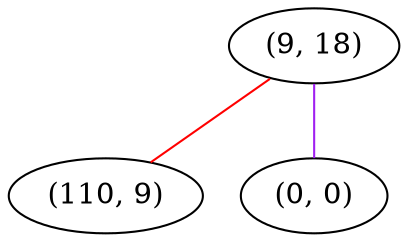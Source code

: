 graph "" {
"(9, 18)";
"(110, 9)";
"(0, 0)";
"(9, 18)" -- "(110, 9)"  [color=red, key=0, weight=1];
"(9, 18)" -- "(0, 0)"  [color=purple, key=0, weight=4];
}
